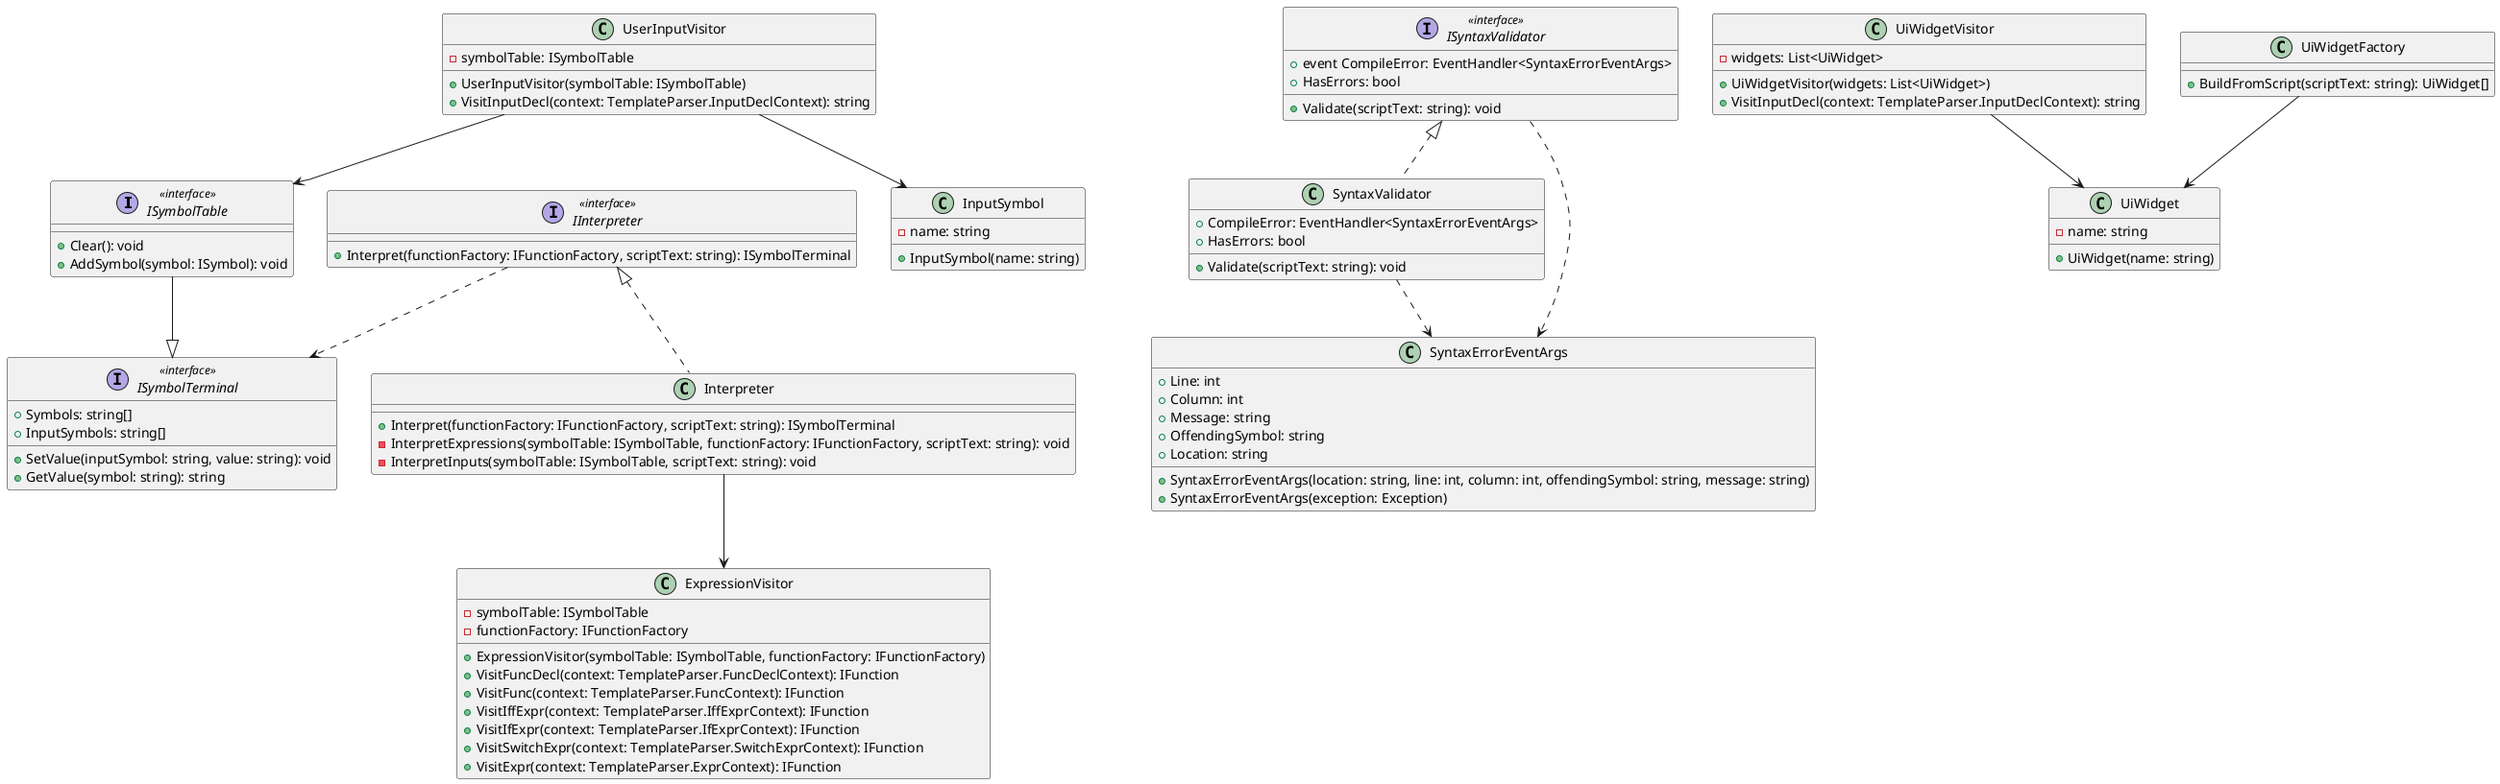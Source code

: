@startuml "Rough"
interface ISymbolTable <<interface>> {
    +Clear(): void
    +AddSymbol(symbol: ISymbol): void
}

interface ISymbolTerminal <<interface>> {
    +Symbols: string[]
    +InputSymbols: string[]
    +SetValue(inputSymbol: string, value: string): void
    +GetValue(symbol: string): string
}

interface IInterpreter <<interface>> {
    +Interpret(functionFactory: IFunctionFactory, scriptText: string): ISymbolTerminal
}

interface ISyntaxValidator <<interface>> {
    +event CompileError: EventHandler<SyntaxErrorEventArgs>
    +HasErrors: bool
    +Validate(scriptText: string): void
}

class Interpreter implements IInterpreter {
    +Interpret(functionFactory: IFunctionFactory, scriptText: string): ISymbolTerminal
    -InterpretExpressions(symbolTable: ISymbolTable, functionFactory: IFunctionFactory, scriptText: string): void
    -InterpretInputs(symbolTable: ISymbolTable, scriptText: string): void
}

class ExpressionVisitor {
    -symbolTable: ISymbolTable
    -functionFactory: IFunctionFactory
    +ExpressionVisitor(symbolTable: ISymbolTable, functionFactory: IFunctionFactory)
    +VisitFuncDecl(context: TemplateParser.FuncDeclContext): IFunction
    +VisitFunc(context: TemplateParser.FuncContext): IFunction
    +VisitIffExpr(context: TemplateParser.IffExprContext): IFunction
    +VisitIfExpr(context: TemplateParser.IfExprContext): IFunction
    +VisitSwitchExpr(context: TemplateParser.SwitchExprContext): IFunction
    +VisitExpr(context: TemplateParser.ExprContext): IFunction
}

class UiWidgetVisitor {
    -widgets: List<UiWidget>
    +UiWidgetVisitor(widgets: List<UiWidget>)
    +VisitInputDecl(context: TemplateParser.InputDeclContext): string
}

class UserInputVisitor {
    -symbolTable: ISymbolTable
    +UserInputVisitor(symbolTable: ISymbolTable)
    +VisitInputDecl(context: TemplateParser.InputDeclContext): string
}

class UiWidget {
    -name: string
    +UiWidget(name: string)
}

class InputSymbol {
    -name: string
    +InputSymbol(name: string)
}

class UiWidgetFactory {
    +BuildFromScript(scriptText: string): UiWidget[]
}

class SyntaxValidator implements ISyntaxValidator {
    +CompileError: EventHandler<SyntaxErrorEventArgs>
    +HasErrors: bool
    +Validate(scriptText: string): void
}

class SyntaxErrorEventArgs {
    +Line: int
    +Column: int
    +Message: string
    +OffendingSymbol: string
    +Location: string
    +SyntaxErrorEventArgs(location: string, line: int, column: int, offendingSymbol: string, message: string)
    +SyntaxErrorEventArgs(exception: Exception)
}

ISymbolTable --|> ISymbolTerminal
IInterpreter ..> ISymbolTerminal
Interpreter --> ExpressionVisitor
UiWidgetVisitor --> UiWidget
UserInputVisitor --> ISymbolTable
UserInputVisitor --> InputSymbol
UiWidgetFactory --> UiWidget
SyntaxValidator ..> SyntaxErrorEventArgs
ISyntaxValidator ..> SyntaxErrorEventArgs
@enduml
